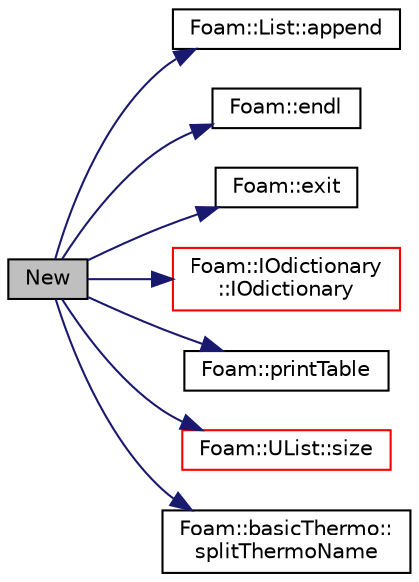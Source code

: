 digraph "New"
{
  bgcolor="transparent";
  edge [fontname="Helvetica",fontsize="10",labelfontname="Helvetica",labelfontsize="10"];
  node [fontname="Helvetica",fontsize="10",shape=record];
  rankdir="LR";
  Node1 [label="New",height=0.2,width=0.4,color="black", fillcolor="grey75", style="filled" fontcolor="black"];
  Node1 -> Node2 [color="midnightblue",fontsize="10",style="solid",fontname="Helvetica"];
  Node2 [label="Foam::List::append",height=0.2,width=0.4,color="black",URL="$classFoam_1_1List.html#a60154ba249e76de3c6733f629b579898",tooltip="Append an element at the end of the list. "];
  Node1 -> Node3 [color="midnightblue",fontsize="10",style="solid",fontname="Helvetica"];
  Node3 [label="Foam::endl",height=0.2,width=0.4,color="black",URL="$namespaceFoam.html#a2db8fe02a0d3909e9351bb4275b23ce4",tooltip="Add newline and flush stream. "];
  Node1 -> Node4 [color="midnightblue",fontsize="10",style="solid",fontname="Helvetica"];
  Node4 [label="Foam::exit",height=0.2,width=0.4,color="black",URL="$namespaceFoam.html#a06ca7250d8e89caf05243ec094843642"];
  Node1 -> Node5 [color="midnightblue",fontsize="10",style="solid",fontname="Helvetica"];
  Node5 [label="Foam::IOdictionary\l::IOdictionary",height=0.2,width=0.4,color="red",URL="$classFoam_1_1IOdictionary.html#a668d1ac4fd646613b3a8063bd830a724",tooltip="Construct given an IOobject. "];
  Node1 -> Node6 [color="midnightblue",fontsize="10",style="solid",fontname="Helvetica"];
  Node6 [label="Foam::printTable",height=0.2,width=0.4,color="black",URL="$namespaceFoam.html#a8e8b2ebbd4af6e453d56f24493d12c9b",tooltip="Print a List of wordList as a table. "];
  Node1 -> Node7 [color="midnightblue",fontsize="10",style="solid",fontname="Helvetica"];
  Node7 [label="Foam::UList::size",height=0.2,width=0.4,color="red",URL="$classFoam_1_1UList.html#afee03bfededf699921815b2bf3c41e35",tooltip="Override size to be inconsistent with allocated storage. "];
  Node1 -> Node8 [color="midnightblue",fontsize="10",style="solid",fontname="Helvetica"];
  Node8 [label="Foam::basicThermo::\lsplitThermoName",height=0.2,width=0.4,color="black",URL="$classFoam_1_1basicThermo.html#a71344f72a8a29ecb02f20914c67fa4d7",tooltip="Split name of thermo package into a list of the components names. "];
}
